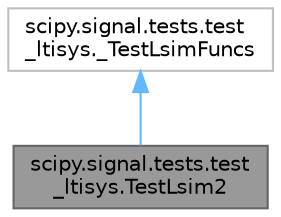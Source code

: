 digraph "scipy.signal.tests.test_ltisys.TestLsim2"
{
 // LATEX_PDF_SIZE
  bgcolor="transparent";
  edge [fontname=Helvetica,fontsize=10,labelfontname=Helvetica,labelfontsize=10];
  node [fontname=Helvetica,fontsize=10,shape=box,height=0.2,width=0.4];
  Node1 [id="Node000001",label="scipy.signal.tests.test\l_ltisys.TestLsim2",height=0.2,width=0.4,color="gray40", fillcolor="grey60", style="filled", fontcolor="black",tooltip=" "];
  Node2 -> Node1 [id="edge1_Node000001_Node000002",dir="back",color="steelblue1",style="solid",tooltip=" "];
  Node2 [id="Node000002",label="scipy.signal.tests.test\l_ltisys._TestLsimFuncs",height=0.2,width=0.4,color="grey75", fillcolor="white", style="filled",URL="$d1/d92/classscipy_1_1signal_1_1tests_1_1test__ltisys_1_1__TestLsimFuncs.html",tooltip=" "];
}
